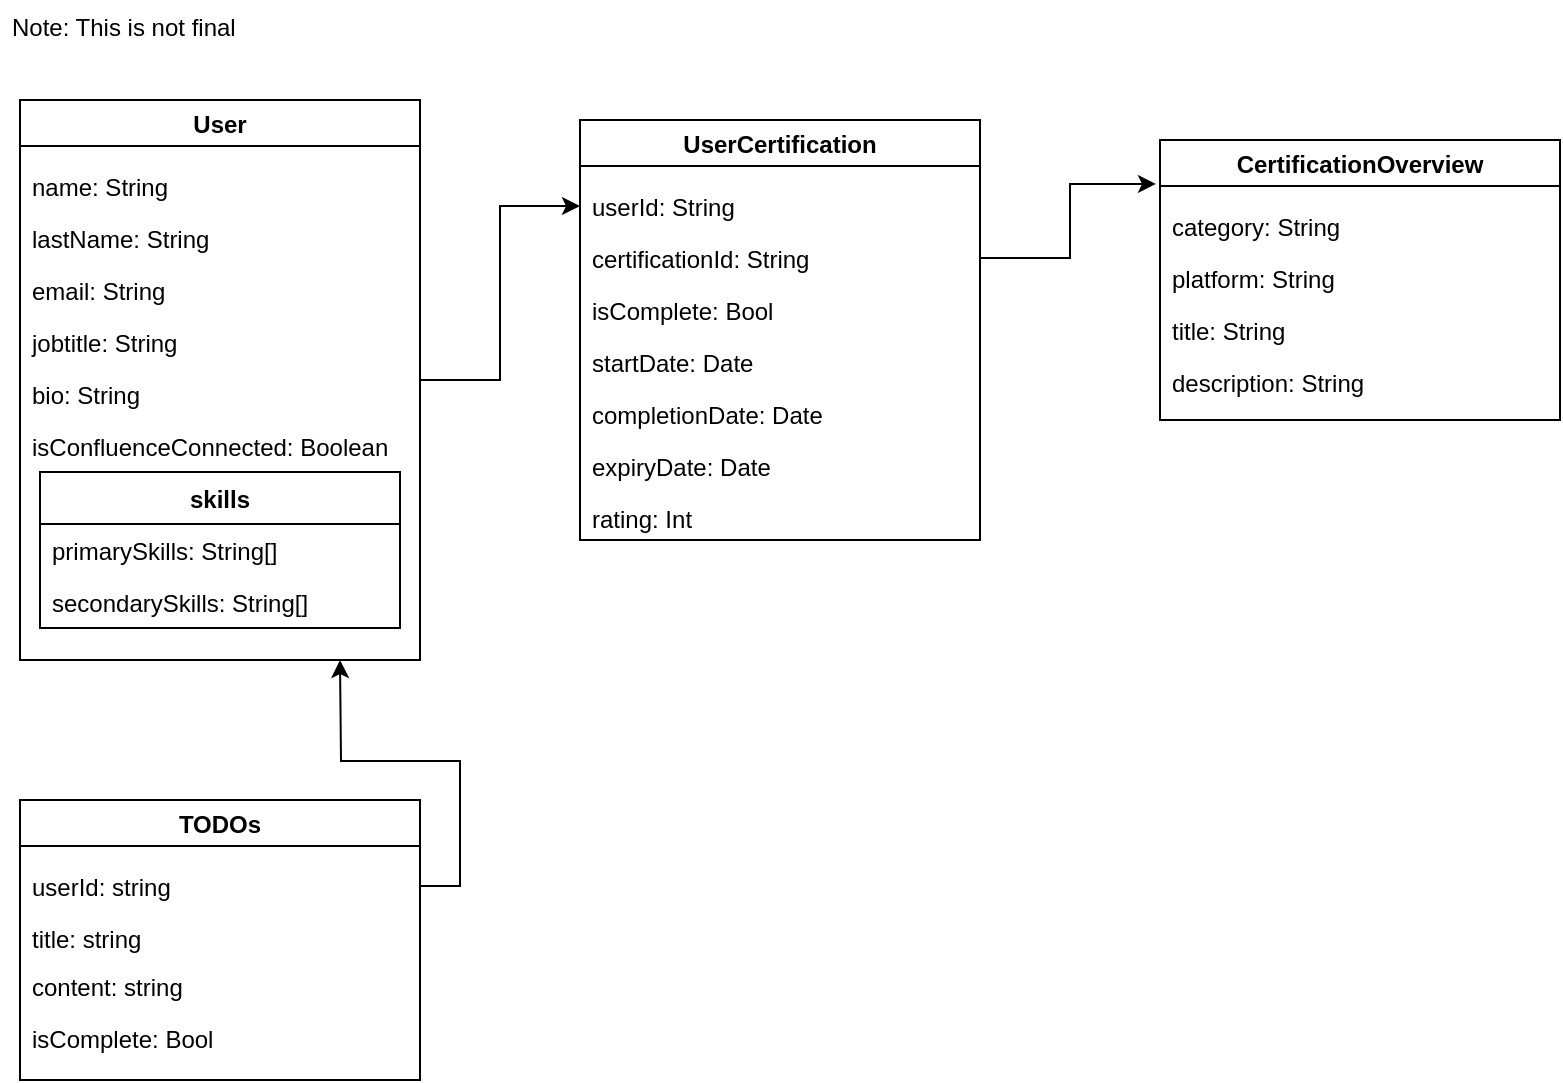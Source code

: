 <mxfile>
    <diagram id="U-wq7cFo8mgGFpZrhdLU" name="Page-1">
        <mxGraphModel dx="1144" dy="559" grid="1" gridSize="10" guides="1" tooltips="1" connect="1" arrows="1" fold="1" page="1" pageScale="1" pageWidth="827" pageHeight="1169" math="0" shadow="0">
            <root>
                <mxCell id="0"/>
                <mxCell id="1" parent="0"/>
                <mxCell id="12" style="edgeStyle=orthogonalEdgeStyle;rounded=0;orthogonalLoop=1;jettySize=auto;html=1;entryX=0;entryY=0.5;entryDx=0;entryDy=0;" edge="1" parent="1" source="q6qAJDM0Yv2ca2bz8RKR-1" target="5">
                    <mxGeometry relative="1" as="geometry"/>
                </mxCell>
                <mxCell id="q6qAJDM0Yv2ca2bz8RKR-1" value="User" style="swimlane;" parent="1" vertex="1">
                    <mxGeometry x="40" y="60" width="200" height="280" as="geometry">
                        <mxRectangle x="40" y="60" width="130" height="23" as="alternateBounds"/>
                    </mxGeometry>
                </mxCell>
                <mxCell id="q6qAJDM0Yv2ca2bz8RKR-3" value="name: String" style="text;strokeColor=none;fillColor=none;align=left;verticalAlign=top;spacingLeft=4;spacingRight=4;overflow=hidden;rotatable=0;points=[[0,0.5],[1,0.5]];portConstraint=eastwest;" parent="q6qAJDM0Yv2ca2bz8RKR-1" vertex="1">
                    <mxGeometry y="30" width="200" height="26" as="geometry"/>
                </mxCell>
                <mxCell id="q6qAJDM0Yv2ca2bz8RKR-4" value="lastName: String" style="text;strokeColor=none;fillColor=none;align=left;verticalAlign=top;spacingLeft=4;spacingRight=4;overflow=hidden;rotatable=0;points=[[0,0.5],[1,0.5]];portConstraint=eastwest;" parent="q6qAJDM0Yv2ca2bz8RKR-1" vertex="1">
                    <mxGeometry y="56" width="200" height="26" as="geometry"/>
                </mxCell>
                <mxCell id="q6qAJDM0Yv2ca2bz8RKR-5" value="email: String" style="text;strokeColor=none;fillColor=none;align=left;verticalAlign=top;spacingLeft=4;spacingRight=4;overflow=hidden;rotatable=0;points=[[0,0.5],[1,0.5]];portConstraint=eastwest;" parent="q6qAJDM0Yv2ca2bz8RKR-1" vertex="1">
                    <mxGeometry y="82" width="200" height="26" as="geometry"/>
                </mxCell>
                <mxCell id="q6qAJDM0Yv2ca2bz8RKR-14" value="bio: String" style="text;strokeColor=none;fillColor=none;align=left;verticalAlign=top;spacingLeft=4;spacingRight=4;overflow=hidden;rotatable=0;points=[[0,0.5],[1,0.5]];portConstraint=eastwest;" parent="q6qAJDM0Yv2ca2bz8RKR-1" vertex="1">
                    <mxGeometry y="134" width="200" height="26" as="geometry"/>
                </mxCell>
                <mxCell id="q6qAJDM0Yv2ca2bz8RKR-15" value="skills" style="swimlane;fontStyle=1;childLayout=stackLayout;horizontal=1;startSize=26;horizontalStack=0;resizeParent=1;resizeParentMax=0;resizeLast=0;collapsible=1;marginBottom=0;" parent="q6qAJDM0Yv2ca2bz8RKR-1" vertex="1">
                    <mxGeometry x="10" y="186" width="180" height="78" as="geometry"/>
                </mxCell>
                <mxCell id="q6qAJDM0Yv2ca2bz8RKR-16" value="primarySkills: String[]" style="text;strokeColor=none;fillColor=none;align=left;verticalAlign=top;spacingLeft=4;spacingRight=4;overflow=hidden;rotatable=0;points=[[0,0.5],[1,0.5]];portConstraint=eastwest;" parent="q6qAJDM0Yv2ca2bz8RKR-15" vertex="1">
                    <mxGeometry y="26" width="180" height="26" as="geometry"/>
                </mxCell>
                <mxCell id="q6qAJDM0Yv2ca2bz8RKR-17" value="secondarySkills: String[]" style="text;strokeColor=none;fillColor=none;align=left;verticalAlign=top;spacingLeft=4;spacingRight=4;overflow=hidden;rotatable=0;points=[[0,0.5],[1,0.5]];portConstraint=eastwest;" parent="q6qAJDM0Yv2ca2bz8RKR-15" vertex="1">
                    <mxGeometry y="52" width="180" height="26" as="geometry"/>
                </mxCell>
                <mxCell id="q6qAJDM0Yv2ca2bz8RKR-20" value="jobtitle: String" style="text;strokeColor=none;fillColor=none;align=left;verticalAlign=top;spacingLeft=4;spacingRight=4;overflow=hidden;rotatable=0;points=[[0,0.5],[1,0.5]];portConstraint=eastwest;" parent="q6qAJDM0Yv2ca2bz8RKR-1" vertex="1">
                    <mxGeometry y="108" width="200" height="26" as="geometry"/>
                </mxCell>
                <mxCell id="q6qAJDM0Yv2ca2bz8RKR-21" value="isConfluenceConnected: Boolean" style="text;strokeColor=none;fillColor=none;align=left;verticalAlign=top;spacingLeft=4;spacingRight=4;overflow=hidden;rotatable=0;points=[[0,0.5],[1,0.5]];portConstraint=eastwest;" parent="q6qAJDM0Yv2ca2bz8RKR-1" vertex="1">
                    <mxGeometry y="160" width="200" height="26" as="geometry"/>
                </mxCell>
                <mxCell id="q6qAJDM0Yv2ca2bz8RKR-6" value="TODOs" style="swimlane;" parent="1" vertex="1">
                    <mxGeometry x="40" y="410" width="200" height="140" as="geometry">
                        <mxRectangle x="40" y="60" width="130" height="23" as="alternateBounds"/>
                    </mxGeometry>
                </mxCell>
                <mxCell id="q6qAJDM0Yv2ca2bz8RKR-7" value="userId: string" style="text;strokeColor=none;fillColor=none;align=left;verticalAlign=top;spacingLeft=4;spacingRight=4;overflow=hidden;rotatable=0;points=[[0,0.5],[1,0.5]];portConstraint=eastwest;" parent="q6qAJDM0Yv2ca2bz8RKR-6" vertex="1">
                    <mxGeometry y="30" width="200" height="26" as="geometry"/>
                </mxCell>
                <mxCell id="q6qAJDM0Yv2ca2bz8RKR-9" value="title: string" style="text;strokeColor=none;fillColor=none;align=left;verticalAlign=top;spacingLeft=4;spacingRight=4;overflow=hidden;rotatable=0;points=[[0,0.5],[1,0.5]];portConstraint=eastwest;" parent="q6qAJDM0Yv2ca2bz8RKR-6" vertex="1">
                    <mxGeometry y="56" width="200" height="26" as="geometry"/>
                </mxCell>
                <mxCell id="2" value="content: string" style="text;strokeColor=none;fillColor=none;align=left;verticalAlign=top;spacingLeft=4;spacingRight=4;overflow=hidden;rotatable=0;points=[[0,0.5],[1,0.5]];portConstraint=eastwest;" vertex="1" parent="q6qAJDM0Yv2ca2bz8RKR-6">
                    <mxGeometry y="80" width="200" height="26" as="geometry"/>
                </mxCell>
                <mxCell id="16" value="isComplete: Bool" style="text;strokeColor=none;fillColor=none;align=left;verticalAlign=top;spacingLeft=4;spacingRight=4;overflow=hidden;rotatable=0;points=[[0,0.5],[1,0.5]];portConstraint=eastwest;" vertex="1" parent="q6qAJDM0Yv2ca2bz8RKR-6">
                    <mxGeometry y="106" width="200" height="26" as="geometry"/>
                </mxCell>
                <mxCell id="q6qAJDM0Yv2ca2bz8RKR-10" value="CertificationOverview" style="swimlane;" parent="1" vertex="1">
                    <mxGeometry x="610" y="80" width="200" height="140" as="geometry">
                        <mxRectangle x="40" y="60" width="130" height="23" as="alternateBounds"/>
                    </mxGeometry>
                </mxCell>
                <mxCell id="q6qAJDM0Yv2ca2bz8RKR-11" value="category: String" style="text;strokeColor=none;fillColor=none;align=left;verticalAlign=top;spacingLeft=4;spacingRight=4;overflow=hidden;rotatable=0;points=[[0,0.5],[1,0.5]];portConstraint=eastwest;" parent="q6qAJDM0Yv2ca2bz8RKR-10" vertex="1">
                    <mxGeometry y="30" width="200" height="26" as="geometry"/>
                </mxCell>
                <mxCell id="q6qAJDM0Yv2ca2bz8RKR-12" value="platform: String" style="text;strokeColor=none;fillColor=none;align=left;verticalAlign=top;spacingLeft=4;spacingRight=4;overflow=hidden;rotatable=0;points=[[0,0.5],[1,0.5]];portConstraint=eastwest;" parent="q6qAJDM0Yv2ca2bz8RKR-10" vertex="1">
                    <mxGeometry y="56" width="200" height="26" as="geometry"/>
                </mxCell>
                <mxCell id="q6qAJDM0Yv2ca2bz8RKR-13" value="title: String&#10;" style="text;strokeColor=none;fillColor=none;align=left;verticalAlign=top;spacingLeft=4;spacingRight=4;overflow=hidden;rotatable=0;points=[[0,0.5],[1,0.5]];portConstraint=eastwest;" parent="q6qAJDM0Yv2ca2bz8RKR-10" vertex="1">
                    <mxGeometry y="82" width="200" height="26" as="geometry"/>
                </mxCell>
                <mxCell id="q6qAJDM0Yv2ca2bz8RKR-22" value="description: String&#10;" style="text;strokeColor=none;fillColor=none;align=left;verticalAlign=top;spacingLeft=4;spacingRight=4;overflow=hidden;rotatable=0;points=[[0,0.5],[1,0.5]];portConstraint=eastwest;" parent="q6qAJDM0Yv2ca2bz8RKR-10" vertex="1">
                    <mxGeometry y="108" width="200" height="26" as="geometry"/>
                </mxCell>
                <mxCell id="q6qAJDM0Yv2ca2bz8RKR-31" value="Note: This is not final" style="text;strokeColor=none;fillColor=none;align=left;verticalAlign=top;spacingLeft=4;spacingRight=4;overflow=hidden;rotatable=0;points=[[0,0.5],[1,0.5]];portConstraint=eastwest;" parent="1" vertex="1">
                    <mxGeometry x="30" y="10" width="170" height="26" as="geometry"/>
                </mxCell>
                <mxCell id="4" value="UserCertification" style="swimlane;" vertex="1" parent="1">
                    <mxGeometry x="320" y="70" width="200" height="210" as="geometry">
                        <mxRectangle x="40" y="60" width="130" height="23" as="alternateBounds"/>
                    </mxGeometry>
                </mxCell>
                <mxCell id="5" value="userId: String" style="text;strokeColor=none;fillColor=none;align=left;verticalAlign=top;spacingLeft=4;spacingRight=4;overflow=hidden;rotatable=0;points=[[0,0.5],[1,0.5]];portConstraint=eastwest;" vertex="1" parent="4">
                    <mxGeometry y="30" width="200" height="26" as="geometry"/>
                </mxCell>
                <mxCell id="6" value="certificationId: String" style="text;strokeColor=none;fillColor=none;align=left;verticalAlign=top;spacingLeft=4;spacingRight=4;overflow=hidden;rotatable=0;points=[[0,0.5],[1,0.5]];portConstraint=eastwest;" vertex="1" parent="4">
                    <mxGeometry y="56" width="200" height="26" as="geometry"/>
                </mxCell>
                <mxCell id="7" value="isComplete: Bool&#10;" style="text;strokeColor=none;fillColor=none;align=left;verticalAlign=top;spacingLeft=4;spacingRight=4;overflow=hidden;rotatable=0;points=[[0,0.5],[1,0.5]];portConstraint=eastwest;" vertex="1" parent="4">
                    <mxGeometry y="82" width="200" height="26" as="geometry"/>
                </mxCell>
                <mxCell id="8" value="completionDate: Date&#10;" style="text;strokeColor=none;fillColor=none;align=left;verticalAlign=top;spacingLeft=4;spacingRight=4;overflow=hidden;rotatable=0;points=[[0,0.5],[1,0.5]];portConstraint=eastwest;" vertex="1" parent="4">
                    <mxGeometry y="134" width="200" height="26" as="geometry"/>
                </mxCell>
                <mxCell id="9" value="expiryDate: Date&#10;" style="text;strokeColor=none;fillColor=none;align=left;verticalAlign=top;spacingLeft=4;spacingRight=4;overflow=hidden;rotatable=0;points=[[0,0.5],[1,0.5]];portConstraint=eastwest;" vertex="1" parent="4">
                    <mxGeometry y="160" width="200" height="26" as="geometry"/>
                </mxCell>
                <mxCell id="10" value="rating: Int&#10;" style="text;strokeColor=none;fillColor=none;align=left;verticalAlign=top;spacingLeft=4;spacingRight=4;overflow=hidden;rotatable=0;points=[[0,0.5],[1,0.5]];portConstraint=eastwest;" vertex="1" parent="4">
                    <mxGeometry y="186" width="200" height="26" as="geometry"/>
                </mxCell>
                <mxCell id="11" value="startDate: Date&#10;" style="text;strokeColor=none;fillColor=none;align=left;verticalAlign=top;spacingLeft=4;spacingRight=4;overflow=hidden;rotatable=0;points=[[0,0.5],[1,0.5]];portConstraint=eastwest;" vertex="1" parent="4">
                    <mxGeometry y="108" width="200" height="26" as="geometry"/>
                </mxCell>
                <mxCell id="13" style="edgeStyle=orthogonalEdgeStyle;rounded=0;orthogonalLoop=1;jettySize=auto;html=1;entryX=-0.01;entryY=0.157;entryDx=0;entryDy=0;entryPerimeter=0;" edge="1" parent="1" source="6" target="q6qAJDM0Yv2ca2bz8RKR-10">
                    <mxGeometry relative="1" as="geometry"/>
                </mxCell>
                <mxCell id="15" style="edgeStyle=orthogonalEdgeStyle;rounded=0;orthogonalLoop=1;jettySize=auto;html=1;" edge="1" parent="1" source="q6qAJDM0Yv2ca2bz8RKR-7">
                    <mxGeometry relative="1" as="geometry">
                        <mxPoint x="200" y="340" as="targetPoint"/>
                    </mxGeometry>
                </mxCell>
            </root>
        </mxGraphModel>
    </diagram>
</mxfile>